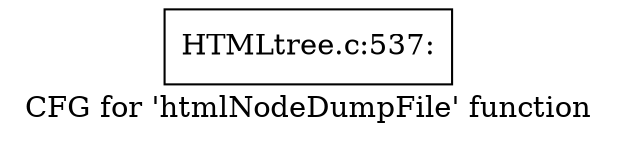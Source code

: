digraph "CFG for 'htmlNodeDumpFile' function" {
	label="CFG for 'htmlNodeDumpFile' function";

	Node0x431e560 [shape=record,label="{HTMLtree.c:537:}"];
}
